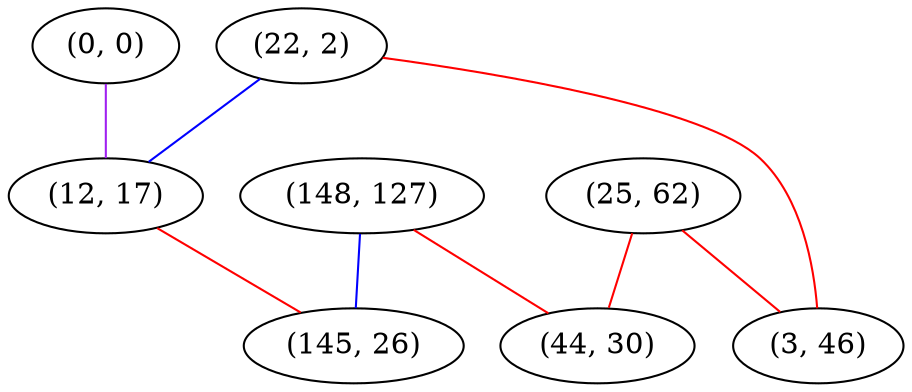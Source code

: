 graph "" {
"(22, 2)";
"(25, 62)";
"(148, 127)";
"(0, 0)";
"(12, 17)";
"(44, 30)";
"(145, 26)";
"(3, 46)";
"(22, 2)" -- "(12, 17)"  [color=blue, key=0, weight=3];
"(22, 2)" -- "(3, 46)"  [color=red, key=0, weight=1];
"(25, 62)" -- "(44, 30)"  [color=red, key=0, weight=1];
"(25, 62)" -- "(3, 46)"  [color=red, key=0, weight=1];
"(148, 127)" -- "(145, 26)"  [color=blue, key=0, weight=3];
"(148, 127)" -- "(44, 30)"  [color=red, key=0, weight=1];
"(0, 0)" -- "(12, 17)"  [color=purple, key=0, weight=4];
"(12, 17)" -- "(145, 26)"  [color=red, key=0, weight=1];
}
